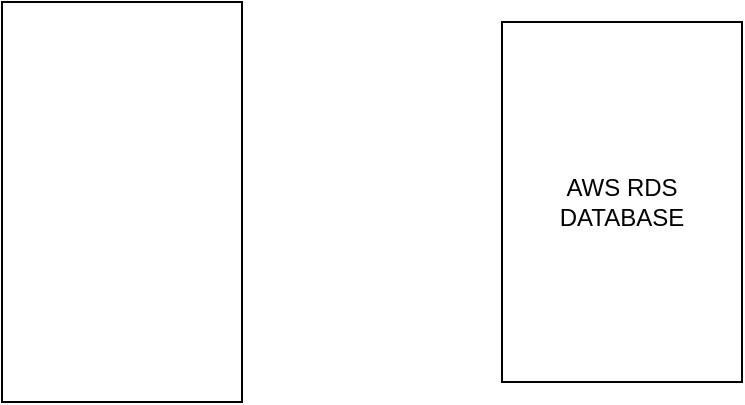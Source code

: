 <mxfile version="20.8.16" type="github"><diagram name="Page-1" id="SD0fxXQnRGEGHcpXXhom"><mxGraphModel dx="1194" dy="648" grid="1" gridSize="10" guides="1" tooltips="1" connect="1" arrows="1" fold="1" page="1" pageScale="1" pageWidth="850" pageHeight="1100" math="0" shadow="0"><root><mxCell id="0"/><mxCell id="1" parent="0"/><mxCell id="J8JxiPBIUjwUQGdFOyxS-1" value="AWS RDS&lt;br&gt;DATABASE" style="rounded=0;whiteSpace=wrap;html=1;" parent="1" vertex="1"><mxGeometry x="700" y="190" width="120" height="180" as="geometry"/></mxCell><mxCell id="-eDrcpmzAaLVg620y4rW-2" value="" style="rounded=0;whiteSpace=wrap;html=1;" vertex="1" parent="1"><mxGeometry x="450" y="180" width="120" height="200" as="geometry"/></mxCell></root></mxGraphModel></diagram></mxfile>